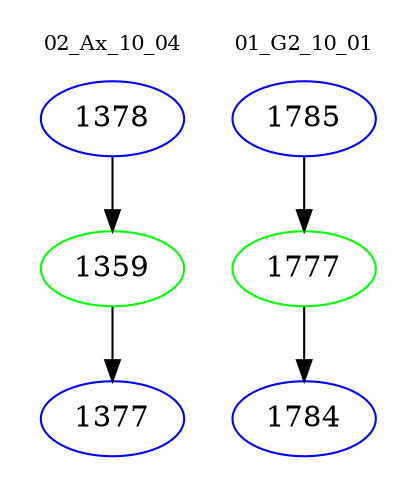 digraph{
subgraph cluster_0 {
color = white
label = "02_Ax_10_04";
fontsize=10;
T0_1378 [label="1378", color="blue"]
T0_1378 -> T0_1359 [color="black"]
T0_1359 [label="1359", color="green"]
T0_1359 -> T0_1377 [color="black"]
T0_1377 [label="1377", color="blue"]
}
subgraph cluster_1 {
color = white
label = "01_G2_10_01";
fontsize=10;
T1_1785 [label="1785", color="blue"]
T1_1785 -> T1_1777 [color="black"]
T1_1777 [label="1777", color="green"]
T1_1777 -> T1_1784 [color="black"]
T1_1784 [label="1784", color="blue"]
}
}
